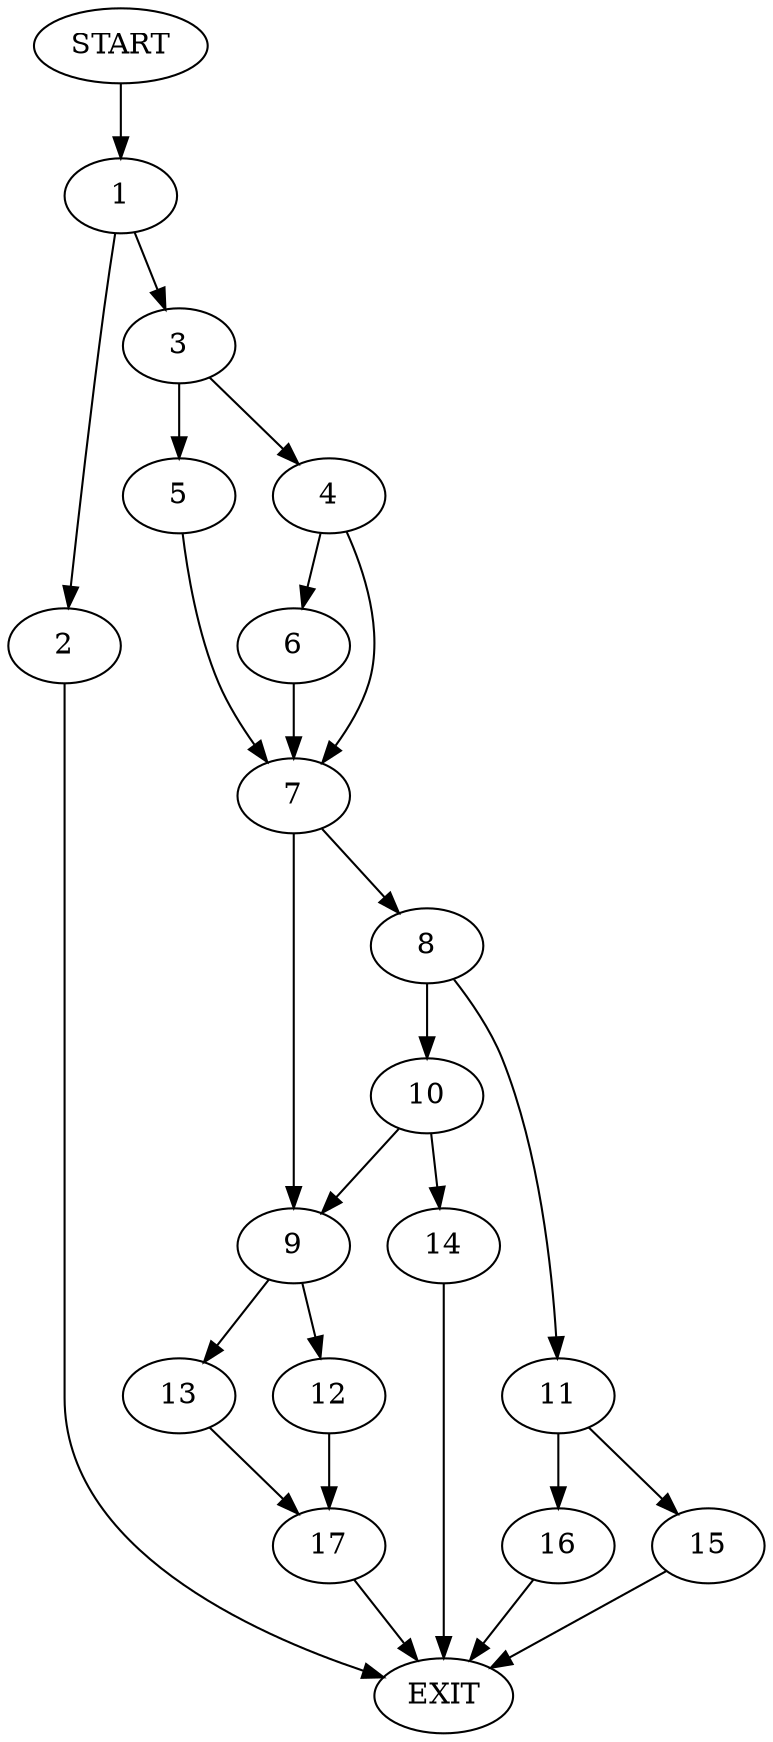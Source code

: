 digraph {
0 [label="START"]
18 [label="EXIT"]
0 -> 1
1 -> 2
1 -> 3
3 -> 4
3 -> 5
2 -> 18
4 -> 6
4 -> 7
5 -> 7
7 -> 8
7 -> 9
6 -> 7
8 -> 10
8 -> 11
9 -> 12
9 -> 13
10 -> 9
10 -> 14
11 -> 15
11 -> 16
15 -> 18
16 -> 18
14 -> 18
12 -> 17
13 -> 17
17 -> 18
}
